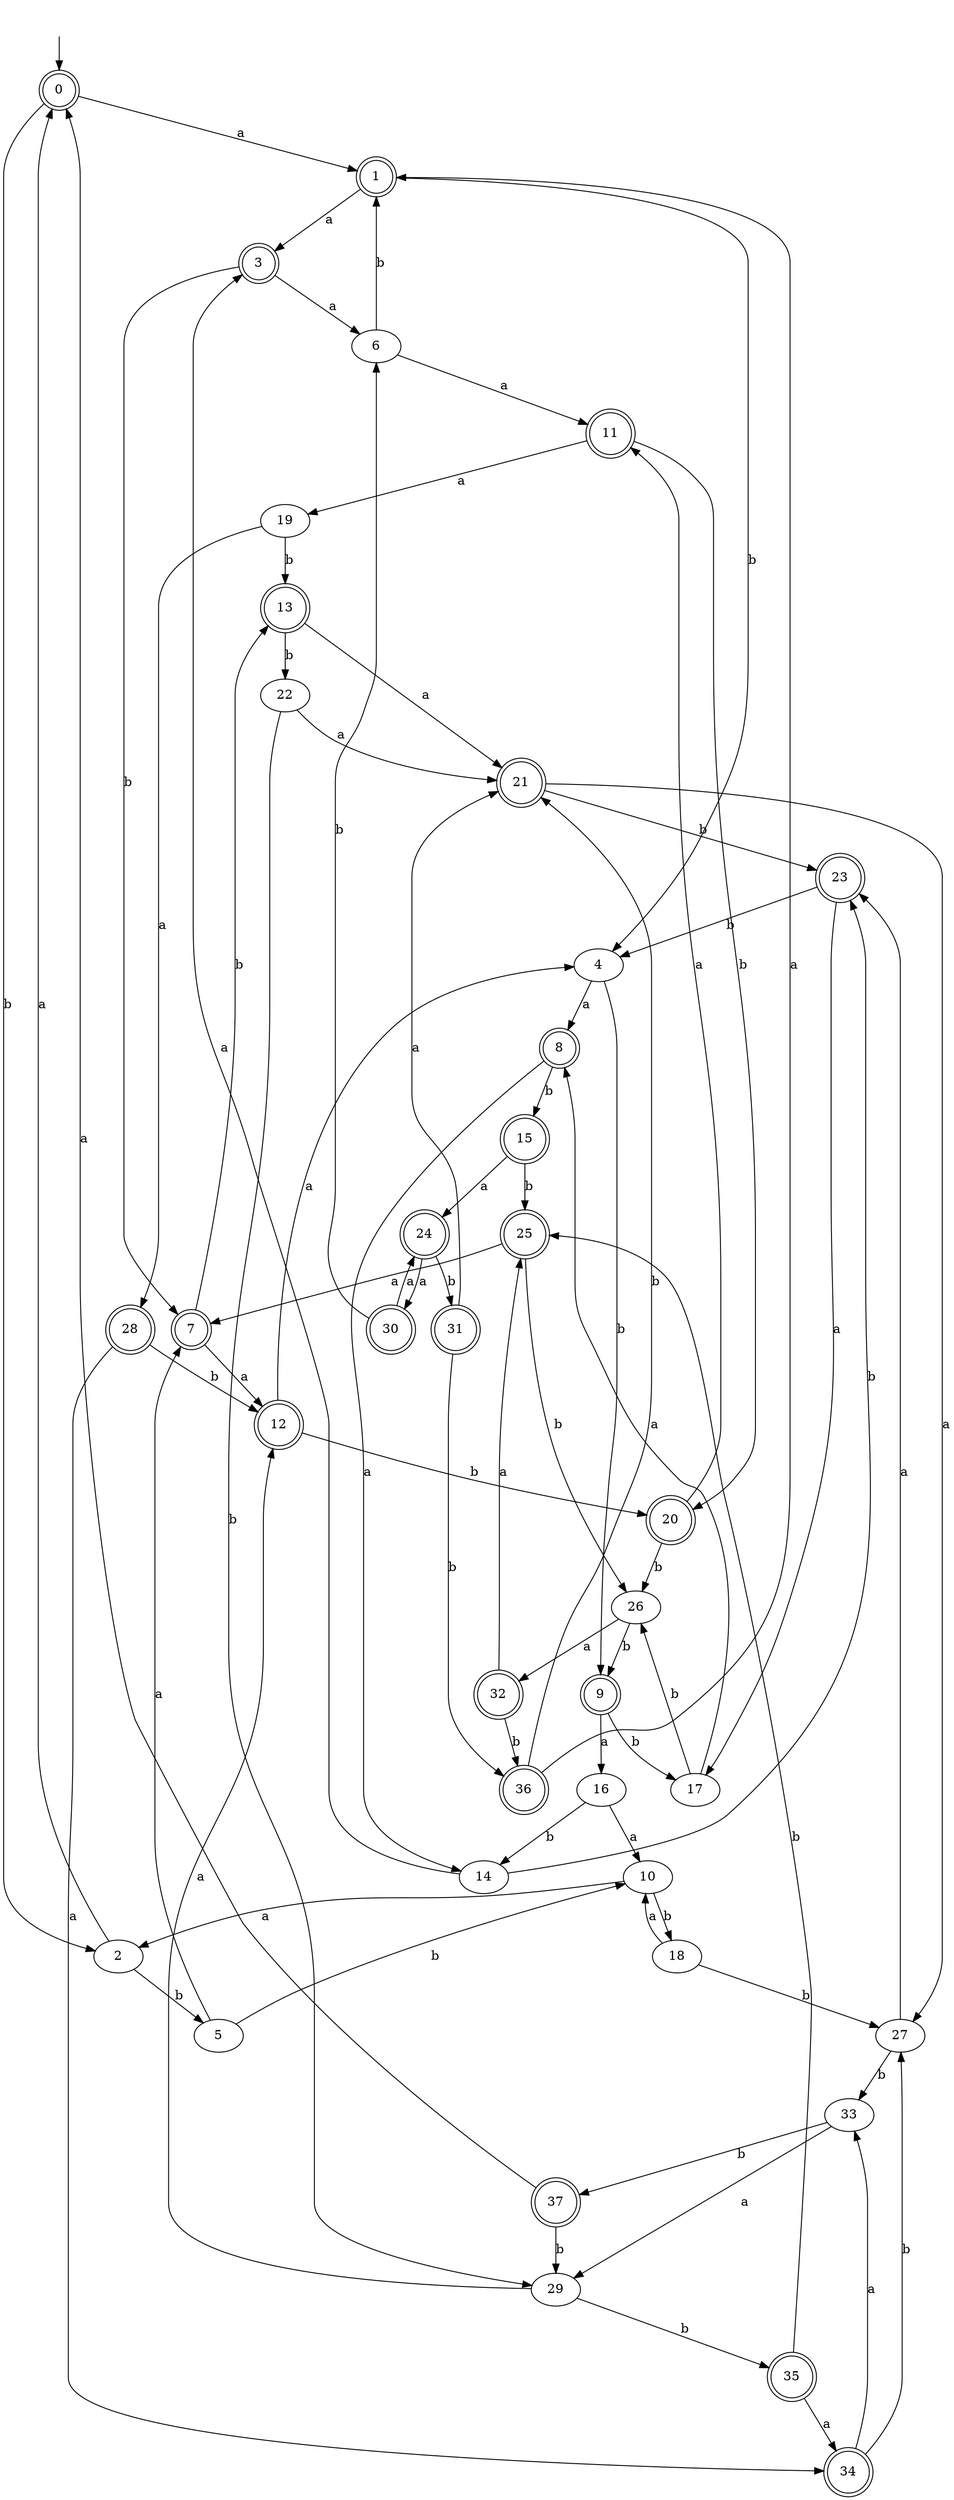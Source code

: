 digraph RandomDFA {
  __start0 [label="", shape=none];
  __start0 -> 0 [label=""];
  0 [shape=circle] [shape=doublecircle]
  0 -> 1 [label="a"]
  0 -> 2 [label="b"]
  1 [shape=doublecircle]
  1 -> 3 [label="a"]
  1 -> 4 [label="b"]
  2
  2 -> 0 [label="a"]
  2 -> 5 [label="b"]
  3 [shape=doublecircle]
  3 -> 6 [label="a"]
  3 -> 7 [label="b"]
  4
  4 -> 8 [label="a"]
  4 -> 9 [label="b"]
  5
  5 -> 7 [label="a"]
  5 -> 10 [label="b"]
  6
  6 -> 11 [label="a"]
  6 -> 1 [label="b"]
  7 [shape=doublecircle]
  7 -> 12 [label="a"]
  7 -> 13 [label="b"]
  8 [shape=doublecircle]
  8 -> 14 [label="a"]
  8 -> 15 [label="b"]
  9 [shape=doublecircle]
  9 -> 16 [label="a"]
  9 -> 17 [label="b"]
  10
  10 -> 2 [label="a"]
  10 -> 18 [label="b"]
  11 [shape=doublecircle]
  11 -> 19 [label="a"]
  11 -> 20 [label="b"]
  12 [shape=doublecircle]
  12 -> 4 [label="a"]
  12 -> 20 [label="b"]
  13 [shape=doublecircle]
  13 -> 21 [label="a"]
  13 -> 22 [label="b"]
  14
  14 -> 3 [label="a"]
  14 -> 23 [label="b"]
  15 [shape=doublecircle]
  15 -> 24 [label="a"]
  15 -> 25 [label="b"]
  16
  16 -> 10 [label="a"]
  16 -> 14 [label="b"]
  17
  17 -> 8 [label="a"]
  17 -> 26 [label="b"]
  18
  18 -> 10 [label="a"]
  18 -> 27 [label="b"]
  19
  19 -> 28 [label="a"]
  19 -> 13 [label="b"]
  20 [shape=doublecircle]
  20 -> 11 [label="a"]
  20 -> 26 [label="b"]
  21 [shape=doublecircle]
  21 -> 27 [label="a"]
  21 -> 23 [label="b"]
  22
  22 -> 21 [label="a"]
  22 -> 29 [label="b"]
  23 [shape=doublecircle]
  23 -> 17 [label="a"]
  23 -> 4 [label="b"]
  24 [shape=doublecircle]
  24 -> 30 [label="a"]
  24 -> 31 [label="b"]
  25 [shape=doublecircle]
  25 -> 7 [label="a"]
  25 -> 26 [label="b"]
  26
  26 -> 32 [label="a"]
  26 -> 9 [label="b"]
  27
  27 -> 23 [label="a"]
  27 -> 33 [label="b"]
  28 [shape=doublecircle]
  28 -> 34 [label="a"]
  28 -> 12 [label="b"]
  29
  29 -> 12 [label="a"]
  29 -> 35 [label="b"]
  30 [shape=doublecircle]
  30 -> 24 [label="a"]
  30 -> 6 [label="b"]
  31 [shape=doublecircle]
  31 -> 21 [label="a"]
  31 -> 36 [label="b"]
  32 [shape=doublecircle]
  32 -> 25 [label="a"]
  32 -> 36 [label="b"]
  33
  33 -> 29 [label="a"]
  33 -> 37 [label="b"]
  34 [shape=doublecircle]
  34 -> 33 [label="a"]
  34 -> 27 [label="b"]
  35 [shape=doublecircle]
  35 -> 34 [label="a"]
  35 -> 25 [label="b"]
  36 [shape=doublecircle]
  36 -> 1 [label="a"]
  36 -> 21 [label="b"]
  37 [shape=doublecircle]
  37 -> 0 [label="a"]
  37 -> 29 [label="b"]
}
